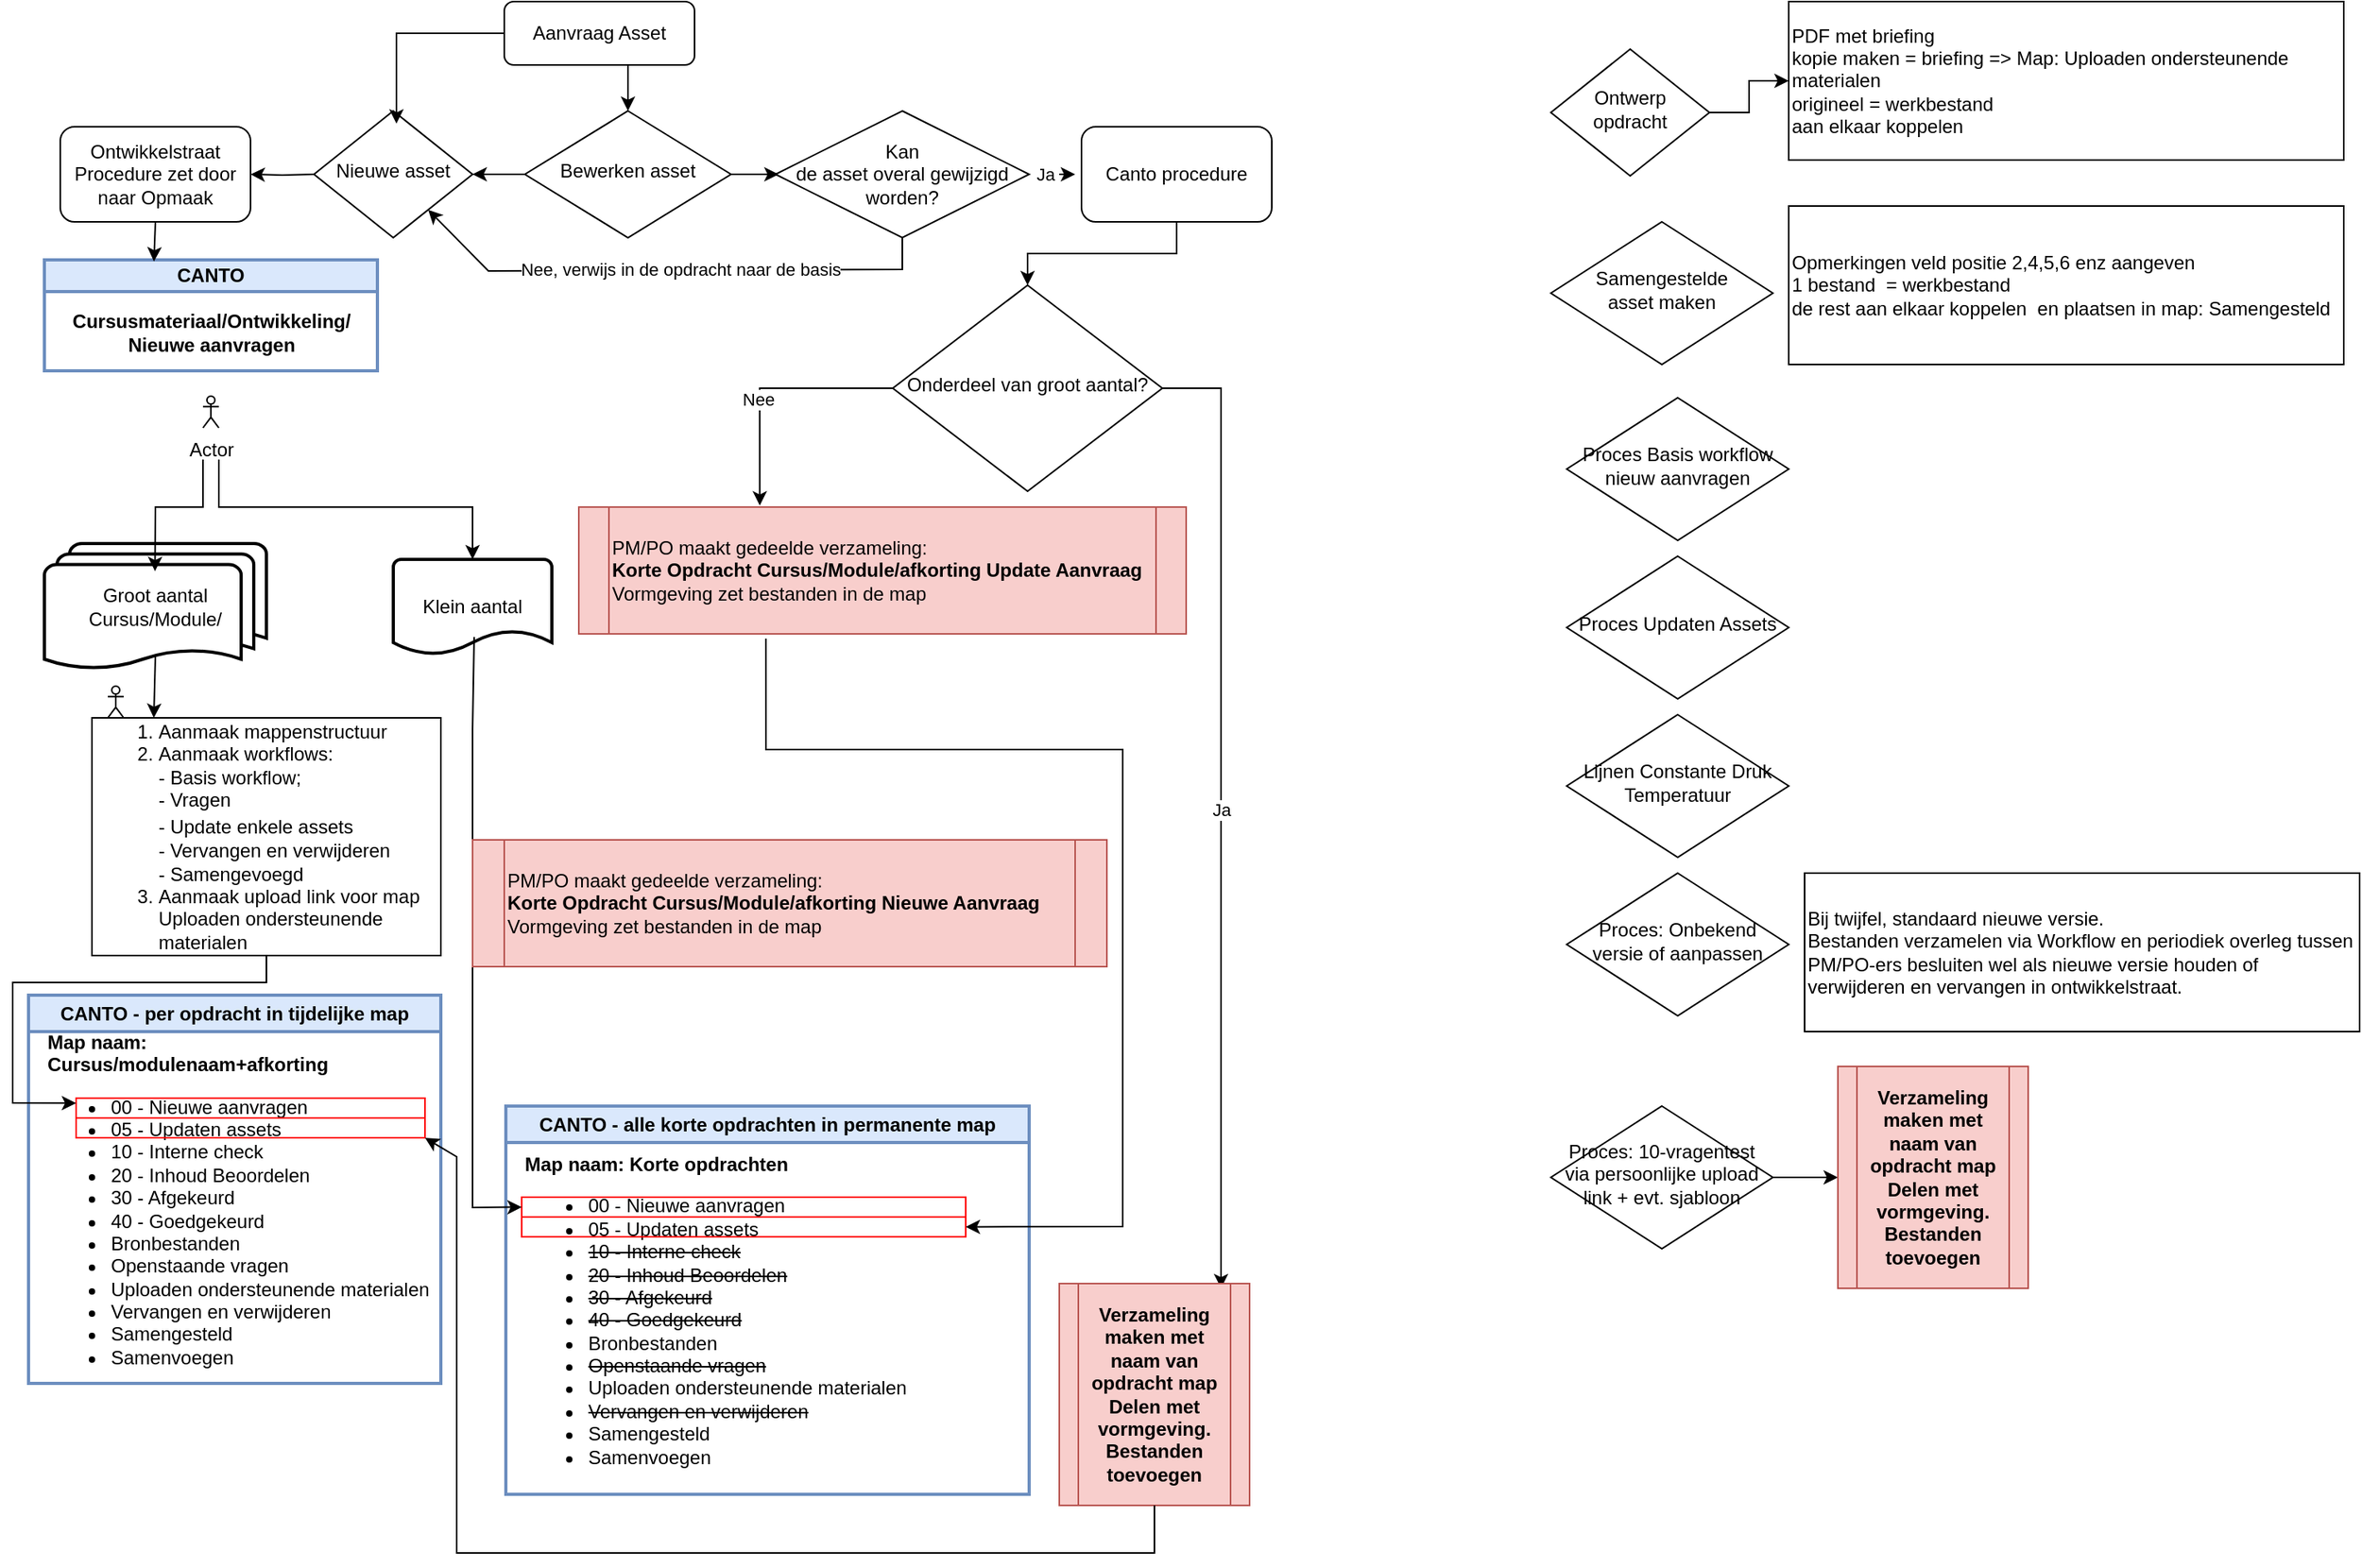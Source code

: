 <mxfile version="24.8.4" pages="2">
  <diagram id="C5RBs43oDa-KdzZeNtuy" name="Page-1">
    <mxGraphModel dx="1050" dy="625" grid="1" gridSize="10" guides="1" tooltips="1" connect="1" arrows="1" fold="1" page="1" pageScale="1" pageWidth="827" pageHeight="1169" math="0" shadow="0">
      <root>
        <mxCell id="WIyWlLk6GJQsqaUBKTNV-0" />
        <mxCell id="WIyWlLk6GJQsqaUBKTNV-1" parent="WIyWlLk6GJQsqaUBKTNV-0" />
        <mxCell id="WIyWlLk6GJQsqaUBKTNV-3" value="Aanvraag Asset" style="rounded=1;whiteSpace=wrap;html=1;fontSize=12;glass=0;strokeWidth=1;shadow=0;" parent="WIyWlLk6GJQsqaUBKTNV-1" vertex="1">
          <mxGeometry x="340" y="10" width="120" height="40" as="geometry" />
        </mxCell>
        <mxCell id="bW_z_8MoUmyPL9clS2c4-53" style="edgeStyle=orthogonalEdgeStyle;rounded=0;orthogonalLoop=1;jettySize=auto;html=1;exitX=1;exitY=0.5;exitDx=0;exitDy=0;entryX=0;entryY=0.5;entryDx=0;entryDy=0;" parent="WIyWlLk6GJQsqaUBKTNV-1" source="Tlpv36UatDwUw8dR6eWf-1" target="bW_z_8MoUmyPL9clS2c4-51" edge="1">
          <mxGeometry relative="1" as="geometry" />
        </mxCell>
        <mxCell id="Tlpv36UatDwUw8dR6eWf-1" value="Ontwerp opdracht" style="rhombus;whiteSpace=wrap;html=1;shadow=0;fontFamily=Helvetica;fontSize=12;align=center;strokeWidth=1;spacing=6;spacingTop=-4;" parent="WIyWlLk6GJQsqaUBKTNV-1" vertex="1">
          <mxGeometry x="1000" y="40" width="100" height="80" as="geometry" />
        </mxCell>
        <mxCell id="Tlpv36UatDwUw8dR6eWf-13" value="Onderdeel van groot aantal?" style="rhombus;whiteSpace=wrap;html=1;shadow=0;fontFamily=Helvetica;fontSize=12;align=center;strokeWidth=1;spacing=6;spacingTop=-4;" parent="WIyWlLk6GJQsqaUBKTNV-1" vertex="1">
          <mxGeometry x="585" y="189" width="170" height="130" as="geometry" />
        </mxCell>
        <mxCell id="Tlpv36UatDwUw8dR6eWf-15" value="Klein aantal" style="strokeWidth=2;html=1;shape=mxgraph.flowchart.document2;whiteSpace=wrap;size=0.25;" parent="WIyWlLk6GJQsqaUBKTNV-1" vertex="1">
          <mxGeometry x="270" y="362" width="100" height="60" as="geometry" />
        </mxCell>
        <mxCell id="bW_z_8MoUmyPL9clS2c4-41" style="edgeStyle=orthogonalEdgeStyle;rounded=0;orthogonalLoop=1;jettySize=auto;html=1;exitX=0;exitY=0.5;exitDx=0;exitDy=0;entryX=1;entryY=0.5;entryDx=0;entryDy=0;" parent="WIyWlLk6GJQsqaUBKTNV-1" target="Tlpv36UatDwUw8dR6eWf-20" edge="1">
          <mxGeometry relative="1" as="geometry">
            <mxPoint x="220" y="119" as="sourcePoint" />
          </mxGeometry>
        </mxCell>
        <mxCell id="Tlpv36UatDwUw8dR6eWf-17" value="Nieuwe asset" style="rhombus;whiteSpace=wrap;html=1;shadow=0;fontFamily=Helvetica;fontSize=12;align=center;strokeWidth=1;spacing=6;spacingTop=-4;" parent="WIyWlLk6GJQsqaUBKTNV-1" vertex="1">
          <mxGeometry x="220" y="79" width="100" height="80" as="geometry" />
        </mxCell>
        <mxCell id="Tlpv36UatDwUw8dR6eWf-14" value="&lt;div&gt;Groot aantal&lt;br&gt;&lt;/div&gt;Cursus/Module/" style="strokeWidth=2;html=1;shape=mxgraph.flowchart.multi-document;whiteSpace=wrap;" parent="WIyWlLk6GJQsqaUBKTNV-1" vertex="1">
          <mxGeometry x="50" y="352" width="140" height="80" as="geometry" />
        </mxCell>
        <mxCell id="Tlpv36UatDwUw8dR6eWf-19" value="Bewerken asset" style="rhombus;whiteSpace=wrap;html=1;shadow=0;fontFamily=Helvetica;fontSize=12;align=center;strokeWidth=1;spacing=6;spacingTop=-4;arcSize=20;" parent="WIyWlLk6GJQsqaUBKTNV-1" vertex="1">
          <mxGeometry x="353" y="79" width="130" height="80" as="geometry" />
        </mxCell>
        <mxCell id="Tlpv36UatDwUw8dR6eWf-20" value="Ontwikkelstraat Procedure zet door naar Opmaak" style="rounded=1;whiteSpace=wrap;html=1;fontSize=12;glass=0;strokeWidth=1;shadow=0;" parent="WIyWlLk6GJQsqaUBKTNV-1" vertex="1">
          <mxGeometry x="60" y="89" width="120" height="60" as="geometry" />
        </mxCell>
        <mxCell id="Tlpv36UatDwUw8dR6eWf-21" value="Canto procedure" style="rounded=1;whiteSpace=wrap;html=1;fontSize=12;glass=0;strokeWidth=1;shadow=0;" parent="WIyWlLk6GJQsqaUBKTNV-1" vertex="1">
          <mxGeometry x="704" y="89" width="120" height="60" as="geometry" />
        </mxCell>
        <mxCell id="bW_z_8MoUmyPL9clS2c4-0" value="CANTO - per opdracht in tijdelijke map" style="swimlane;whiteSpace=wrap;html=1;spacing=0;strokeWidth=2;fillColor=#dae8fc;strokeColor=#6c8ebf;" parent="WIyWlLk6GJQsqaUBKTNV-1" vertex="1">
          <mxGeometry x="40" y="637" width="260" height="245" as="geometry" />
        </mxCell>
        <mxCell id="bW_z_8MoUmyPL9clS2c4-1" value="&lt;span style=&quot;font-weight: 700; text-align: center; text-wrap: wrap; background-color: initial;&quot;&gt;Map naam: Cursus/modulenaam+afkorting&lt;/span&gt;&lt;br&gt;&lt;ul&gt;&lt;li&gt;00 - Nieuwe aanvragen&lt;/li&gt;&lt;li&gt;05 - Updaten assets&lt;/li&gt;&lt;li&gt;10 - Interne check&lt;/li&gt;&lt;li&gt;20 - Inhoud Beoordelen&lt;/li&gt;&lt;li&gt;30 - Afgekeurd&lt;/li&gt;&lt;li&gt;40 - Goedgekeurd&lt;/li&gt;&lt;li&gt;Bronbestanden&lt;/li&gt;&lt;li&gt;Openstaande vragen&lt;/li&gt;&lt;li&gt;Uploaden ondersteunende materialen&lt;/li&gt;&lt;li&gt;Vervangen en verwijderen&lt;/li&gt;&lt;li&gt;Samengesteld&lt;/li&gt;&lt;li&gt;Samenvoegen&lt;/li&gt;&lt;/ul&gt;" style="text;html=1;align=left;verticalAlign=middle;resizable=0;points=[];autosize=1;strokeColor=none;fillColor=none;" parent="bW_z_8MoUmyPL9clS2c4-0" vertex="1">
          <mxGeometry x="10" y="25" width="270" height="220" as="geometry" />
        </mxCell>
        <mxCell id="bW_z_8MoUmyPL9clS2c4-23" value="" style="rounded=0;whiteSpace=wrap;html=1;fillColor=none;strokeColor=#FF0000;" parent="bW_z_8MoUmyPL9clS2c4-0" vertex="1">
          <mxGeometry x="30" y="65" width="220" height="12.5" as="geometry" />
        </mxCell>
        <mxCell id="bW_z_8MoUmyPL9clS2c4-2" value="CANTO" style="swimlane;whiteSpace=wrap;html=1;startSize=20;strokeWidth=2;fillColor=#dae8fc;strokeColor=#6c8ebf;" parent="WIyWlLk6GJQsqaUBKTNV-1" vertex="1">
          <mxGeometry x="50" y="173" width="210" height="70" as="geometry" />
        </mxCell>
        <mxCell id="bW_z_8MoUmyPL9clS2c4-6" value="&lt;span style=&quot;font-weight: 700; text-wrap: wrap;&quot;&gt;Cursusmateriaal/&lt;/span&gt;&lt;span style=&quot;font-weight: 700; text-wrap: wrap; background-color: initial;&quot;&gt;Ontwikkeling/&lt;/span&gt;&lt;div style=&quot;font-weight: 700; text-wrap: wrap;&quot;&gt;Nieuwe aanvragen&lt;/div&gt;" style="text;html=1;align=center;verticalAlign=middle;resizable=0;points=[];autosize=1;strokeColor=none;fillColor=none;spacing=0;" parent="bW_z_8MoUmyPL9clS2c4-2" vertex="1">
          <mxGeometry x="10" y="26" width="190" height="40" as="geometry" />
        </mxCell>
        <mxCell id="bW_z_8MoUmyPL9clS2c4-7" value="CANTO - alle korte opdrachten in permanente map" style="swimlane;whiteSpace=wrap;html=1;spacing=0;strokeWidth=2;fillColor=#dae8fc;strokeColor=#6c8ebf;" parent="WIyWlLk6GJQsqaUBKTNV-1" vertex="1">
          <mxGeometry x="341" y="707" width="330" height="245" as="geometry" />
        </mxCell>
        <mxCell id="bW_z_8MoUmyPL9clS2c4-8" value="&lt;span style=&quot;font-weight: 700; text-align: center; text-wrap: wrap; background-color: initial;&quot;&gt;Map naam: Korte opdrachten&lt;/span&gt;&lt;br&gt;&lt;ul&gt;&lt;li&gt;00 - Nieuwe aanvragen&lt;/li&gt;&lt;li&gt;05 - Updaten assets&lt;/li&gt;&lt;li&gt;&lt;strike&gt;10 - Interne check&lt;/strike&gt;&lt;/li&gt;&lt;li&gt;&lt;strike&gt;20 - Inhoud Beoordelen&lt;/strike&gt;&lt;/li&gt;&lt;li&gt;&lt;strike&gt;30 - Afgekeurd&lt;/strike&gt;&lt;/li&gt;&lt;li&gt;&lt;strike&gt;40 - Goedgekeurd&lt;/strike&gt;&lt;/li&gt;&lt;li&gt;Bronbestanden&lt;/li&gt;&lt;li&gt;&lt;strike&gt;Openstaande vragen&lt;/strike&gt;&lt;/li&gt;&lt;li&gt;Uploaden ondersteunende materialen&lt;/li&gt;&lt;li&gt;&lt;strike&gt;Vervangen en verwijderen&lt;/strike&gt;&lt;/li&gt;&lt;li&gt;Samengesteld&lt;/li&gt;&lt;li&gt;Samenvoegen&lt;/li&gt;&lt;/ul&gt;" style="text;html=1;align=left;verticalAlign=middle;resizable=0;points=[];autosize=1;strokeColor=none;fillColor=none;" parent="bW_z_8MoUmyPL9clS2c4-7" vertex="1">
          <mxGeometry x="10" y="25" width="260" height="220" as="geometry" />
        </mxCell>
        <mxCell id="bW_z_8MoUmyPL9clS2c4-30" value="" style="rounded=0;whiteSpace=wrap;html=1;fillColor=none;strokeColor=#FF0000;" parent="bW_z_8MoUmyPL9clS2c4-7" vertex="1">
          <mxGeometry x="10" y="70" width="280" height="12.5" as="geometry" />
        </mxCell>
        <mxCell id="bW_z_8MoUmyPL9clS2c4-48" value="" style="rounded=0;whiteSpace=wrap;html=1;fillColor=none;strokeColor=#FF0000;" parent="bW_z_8MoUmyPL9clS2c4-7" vertex="1">
          <mxGeometry x="10" y="57.5" width="280" height="12.5" as="geometry" />
        </mxCell>
        <mxCell id="bW_z_8MoUmyPL9clS2c4-9" value="Actor" style="shape=umlActor;verticalLabelPosition=bottom;verticalAlign=top;html=1;outlineConnect=0;" parent="WIyWlLk6GJQsqaUBKTNV-1" vertex="1">
          <mxGeometry x="90" y="442" width="10" height="20" as="geometry" />
        </mxCell>
        <mxCell id="bW_z_8MoUmyPL9clS2c4-10" value="&lt;ol&gt;&lt;li&gt;Aanmaak mappenstructuur&lt;/li&gt;&lt;li&gt;Aanmaak workflows:&lt;br&gt;- Basis workflow;&lt;br&gt;- Vragen&lt;br&gt;- Update enkele assets&lt;a style=&quot;box-sizing: border-box; background-color: rgb(255, 255, 255); color: rgb(51, 51, 51); cursor: pointer; font-family: canto-font; font-size: 15px;&quot; class=&quot;accordion-toggle&quot; tabindex=&quot;0&quot;&gt;&lt;span style=&quot;box-sizing: border-box;&quot; class=&quot;ng-binding&quot;&gt;&lt;br&gt;&lt;/span&gt;&lt;/a&gt;- Vervangen en verwijderen&lt;br&gt;- Samengevoegd&lt;/li&gt;&lt;li&gt;Aanmaak upload link voor map Uploaden ondersteunende materialen&lt;/li&gt;&lt;/ol&gt;" style="rounded=0;whiteSpace=wrap;html=1;align=left;" parent="WIyWlLk6GJQsqaUBKTNV-1" vertex="1">
          <mxGeometry x="80" y="462" width="220" height="150" as="geometry" />
        </mxCell>
        <mxCell id="bW_z_8MoUmyPL9clS2c4-25" value="Ja" style="endArrow=classic;html=1;rounded=0;entryX=0.85;entryY=0.021;entryDx=0;entryDy=0;exitX=1;exitY=0.5;exitDx=0;exitDy=0;entryPerimeter=0;" parent="WIyWlLk6GJQsqaUBKTNV-1" source="Tlpv36UatDwUw8dR6eWf-13" target="bW_z_8MoUmyPL9clS2c4-24" edge="1">
          <mxGeometry width="50" height="50" relative="1" as="geometry">
            <mxPoint x="770" y="254" as="sourcePoint" />
            <mxPoint x="849" y="819.0" as="targetPoint" />
            <Array as="points">
              <mxPoint x="792" y="254" />
            </Array>
          </mxGeometry>
        </mxCell>
        <mxCell id="bW_z_8MoUmyPL9clS2c4-24" value="&lt;b&gt;Verzameling maken met naam van opdracht map&lt;/b&gt;&lt;div&gt;&lt;b&gt;Delen met vormgeving. Bestanden toevoegen&lt;/b&gt;&lt;/div&gt;" style="shape=process;whiteSpace=wrap;html=1;backgroundOutline=1;fillColor=#f8cecc;strokeColor=#b85450;" parent="WIyWlLk6GJQsqaUBKTNV-1" vertex="1">
          <mxGeometry x="690" y="819" width="120" height="140" as="geometry" />
        </mxCell>
        <mxCell id="bW_z_8MoUmyPL9clS2c4-27" value="" style="edgeStyle=orthogonalEdgeStyle;rounded=0;orthogonalLoop=1;jettySize=auto;html=1;exitX=0;exitY=0.5;exitDx=0;exitDy=0;entryX=0.298;entryY=-0.012;entryDx=0;entryDy=0;entryPerimeter=0;" parent="WIyWlLk6GJQsqaUBKTNV-1" source="Tlpv36UatDwUw8dR6eWf-13" target="bW_z_8MoUmyPL9clS2c4-92" edge="1">
          <mxGeometry relative="1" as="geometry">
            <mxPoint x="547" y="254" as="sourcePoint" />
            <mxPoint x="450" y="279" as="targetPoint" />
            <Array as="points">
              <mxPoint x="501" y="254" />
            </Array>
          </mxGeometry>
        </mxCell>
        <mxCell id="bW_z_8MoUmyPL9clS2c4-60" value="Nee" style="edgeLabel;html=1;align=center;verticalAlign=middle;resizable=0;points=[];" parent="bW_z_8MoUmyPL9clS2c4-27" vertex="1" connectable="0">
          <mxGeometry x="0.154" y="-1" relative="1" as="geometry">
            <mxPoint as="offset" />
          </mxGeometry>
        </mxCell>
        <mxCell id="bW_z_8MoUmyPL9clS2c4-32" value="" style="endArrow=classic;html=1;rounded=0;exitX=1;exitY=0.5;exitDx=0;exitDy=0;" parent="WIyWlLk6GJQsqaUBKTNV-1" edge="1">
          <mxGeometry width="50" height="50" relative="1" as="geometry">
            <mxPoint x="483" y="119" as="sourcePoint" />
            <mxPoint x="513" y="119" as="targetPoint" />
          </mxGeometry>
        </mxCell>
        <mxCell id="bW_z_8MoUmyPL9clS2c4-33" value="" style="endArrow=classic;html=1;rounded=0;entryX=0.5;entryY=0;entryDx=0;entryDy=0;exitX=0.5;exitY=1;exitDx=0;exitDy=0;" parent="WIyWlLk6GJQsqaUBKTNV-1" source="Tlpv36UatDwUw8dR6eWf-21" target="Tlpv36UatDwUw8dR6eWf-13" edge="1">
          <mxGeometry width="50" height="50" relative="1" as="geometry">
            <mxPoint x="681" y="159" as="sourcePoint" />
            <mxPoint x="440" y="319" as="targetPoint" />
            <Array as="points">
              <mxPoint x="764" y="169" />
              <mxPoint x="670" y="169" />
            </Array>
          </mxGeometry>
        </mxCell>
        <mxCell id="bW_z_8MoUmyPL9clS2c4-34" value="" style="endArrow=classic;html=1;rounded=0;exitX=0.51;exitY=0.817;exitDx=0;exitDy=0;exitPerimeter=0;entryX=0;entryY=0.5;entryDx=0;entryDy=0;" parent="WIyWlLk6GJQsqaUBKTNV-1" source="Tlpv36UatDwUw8dR6eWf-15" target="bW_z_8MoUmyPL9clS2c4-48" edge="1">
          <mxGeometry width="50" height="50" relative="1" as="geometry">
            <mxPoint x="330" y="462" as="sourcePoint" />
            <mxPoint x="330" y="759" as="targetPoint" />
            <Array as="points">
              <mxPoint x="320" y="469" />
              <mxPoint x="320" y="771" />
            </Array>
          </mxGeometry>
        </mxCell>
        <mxCell id="bW_z_8MoUmyPL9clS2c4-37" style="edgeStyle=orthogonalEdgeStyle;rounded=0;orthogonalLoop=1;jettySize=auto;html=1;exitX=0;exitY=0.5;exitDx=0;exitDy=0;entryX=0.52;entryY=0.1;entryDx=0;entryDy=0;entryPerimeter=0;" parent="WIyWlLk6GJQsqaUBKTNV-1" source="WIyWlLk6GJQsqaUBKTNV-3" target="Tlpv36UatDwUw8dR6eWf-17" edge="1">
          <mxGeometry relative="1" as="geometry" />
        </mxCell>
        <mxCell id="bW_z_8MoUmyPL9clS2c4-42" value="" style="endArrow=classic;html=1;rounded=0;entryX=0.498;entryY=0.218;entryDx=0;entryDy=0;entryPerimeter=0;" parent="WIyWlLk6GJQsqaUBKTNV-1" target="Tlpv36UatDwUw8dR6eWf-14" edge="1">
          <mxGeometry width="50" height="50" relative="1" as="geometry">
            <mxPoint x="150" y="299" as="sourcePoint" />
            <mxPoint x="60" y="279" as="targetPoint" />
            <Array as="points">
              <mxPoint x="150" y="329" />
              <mxPoint x="120" y="329" />
            </Array>
          </mxGeometry>
        </mxCell>
        <mxCell id="bW_z_8MoUmyPL9clS2c4-46" value="" style="endArrow=classic;html=1;rounded=0;entryX=0.5;entryY=0;entryDx=0;entryDy=0;entryPerimeter=0;" parent="WIyWlLk6GJQsqaUBKTNV-1" target="Tlpv36UatDwUw8dR6eWf-15" edge="1">
          <mxGeometry width="50" height="50" relative="1" as="geometry">
            <mxPoint x="160" y="299" as="sourcePoint" />
            <mxPoint x="440" y="319" as="targetPoint" />
            <Array as="points">
              <mxPoint x="160" y="329" />
              <mxPoint x="320" y="329" />
            </Array>
          </mxGeometry>
        </mxCell>
        <mxCell id="bW_z_8MoUmyPL9clS2c4-47" value="" style="rounded=0;whiteSpace=wrap;html=1;fillColor=none;strokeColor=#FF0000;" parent="WIyWlLk6GJQsqaUBKTNV-1" vertex="1">
          <mxGeometry x="70" y="714.5" width="220" height="12.5" as="geometry" />
        </mxCell>
        <mxCell id="bW_z_8MoUmyPL9clS2c4-49" value="Samengestelde&lt;div&gt;asset maken&lt;/div&gt;" style="rhombus;whiteSpace=wrap;html=1;shadow=0;fontFamily=Helvetica;fontSize=12;align=center;strokeWidth=1;spacing=6;spacingTop=-4;" parent="WIyWlLk6GJQsqaUBKTNV-1" vertex="1">
          <mxGeometry x="1000" y="149" width="140" height="90" as="geometry" />
        </mxCell>
        <mxCell id="bW_z_8MoUmyPL9clS2c4-51" value="PDF met briefing&lt;br&gt;kopie maken = briefing =&amp;gt; Map: Uploaden ondersteunende materialen&lt;div&gt;origineel = werkbestand&lt;/div&gt;&lt;div&gt;aan elkaar koppelen&lt;/div&gt;" style="rounded=0;whiteSpace=wrap;html=1;align=left;" parent="WIyWlLk6GJQsqaUBKTNV-1" vertex="1">
          <mxGeometry x="1150" y="10" width="350" height="100" as="geometry" />
        </mxCell>
        <mxCell id="bW_z_8MoUmyPL9clS2c4-54" value="Opmerkingen veld positie 2,4,5,6 enz aangeven&lt;br&gt;&lt;div&gt;1 bestand&amp;nbsp; = werkbestand&lt;/div&gt;&lt;div&gt;de rest aan elkaar koppelen&amp;nbsp; en plaatsen in map: Samengesteld&lt;/div&gt;" style="rounded=0;whiteSpace=wrap;html=1;align=left;" parent="WIyWlLk6GJQsqaUBKTNV-1" vertex="1">
          <mxGeometry x="1150" y="139" width="350" height="100" as="geometry" />
        </mxCell>
        <mxCell id="bW_z_8MoUmyPL9clS2c4-55" value="Proces Basis workflow nieuw aanvragen" style="rhombus;whiteSpace=wrap;html=1;shadow=0;fontFamily=Helvetica;fontSize=12;align=center;strokeWidth=1;spacing=6;spacingTop=-4;" parent="WIyWlLk6GJQsqaUBKTNV-1" vertex="1">
          <mxGeometry x="1010" y="260" width="140" height="90" as="geometry" />
        </mxCell>
        <mxCell id="bW_z_8MoUmyPL9clS2c4-56" value="Proces Updaten Assets" style="rhombus;whiteSpace=wrap;html=1;shadow=0;fontFamily=Helvetica;fontSize=12;align=center;strokeWidth=1;spacing=6;spacingTop=-4;" parent="WIyWlLk6GJQsqaUBKTNV-1" vertex="1">
          <mxGeometry x="1010" y="360" width="140" height="90" as="geometry" />
        </mxCell>
        <mxCell id="bW_z_8MoUmyPL9clS2c4-62" value="" style="endArrow=classic;html=1;rounded=0;exitX=0.308;exitY=1.038;exitDx=0;exitDy=0;entryX=1;entryY=0.5;entryDx=0;entryDy=0;exitPerimeter=0;" parent="WIyWlLk6GJQsqaUBKTNV-1" source="bW_z_8MoUmyPL9clS2c4-92" target="bW_z_8MoUmyPL9clS2c4-30" edge="1">
          <mxGeometry width="50" height="50" relative="1" as="geometry">
            <mxPoint x="572" y="482" as="sourcePoint" />
            <mxPoint x="772" y="772" as="targetPoint" />
            <Array as="points">
              <mxPoint x="505" y="482" />
              <mxPoint x="730" y="482" />
              <mxPoint x="730" y="783" />
            </Array>
          </mxGeometry>
        </mxCell>
        <mxCell id="bW_z_8MoUmyPL9clS2c4-63" value="Lijnen Constante Druk Temperatuur" style="rhombus;whiteSpace=wrap;html=1;shadow=0;fontFamily=Helvetica;fontSize=12;align=center;strokeWidth=1;spacing=6;spacingTop=-4;" parent="WIyWlLk6GJQsqaUBKTNV-1" vertex="1">
          <mxGeometry x="1010" y="460" width="140" height="90" as="geometry" />
        </mxCell>
        <mxCell id="bW_z_8MoUmyPL9clS2c4-64" value="Kan&lt;br/&gt;de asset overal gewijzigd worden?" style="rhombus;whiteSpace=wrap;html=1;" parent="WIyWlLk6GJQsqaUBKTNV-1" vertex="1">
          <mxGeometry x="511" y="79" width="160" height="80" as="geometry" />
        </mxCell>
        <mxCell id="bW_z_8MoUmyPL9clS2c4-65" value="" style="endArrow=classic;html=1;rounded=0;exitX=1;exitY=0.5;exitDx=0;exitDy=0;" parent="WIyWlLk6GJQsqaUBKTNV-1" edge="1">
          <mxGeometry width="50" height="50" relative="1" as="geometry">
            <mxPoint x="690" y="119" as="sourcePoint" />
            <mxPoint x="700" y="119" as="targetPoint" />
          </mxGeometry>
        </mxCell>
        <mxCell id="bW_z_8MoUmyPL9clS2c4-66" value="Ja" style="edgeLabel;html=1;align=center;verticalAlign=middle;resizable=0;points=[];" parent="bW_z_8MoUmyPL9clS2c4-65" vertex="1" connectable="0">
          <mxGeometry x="-0.124" y="-1" relative="1" as="geometry">
            <mxPoint x="-14" y="-1" as="offset" />
          </mxGeometry>
        </mxCell>
        <mxCell id="bW_z_8MoUmyPL9clS2c4-67" value="" style="endArrow=classic;html=1;rounded=0;" parent="WIyWlLk6GJQsqaUBKTNV-1" target="Tlpv36UatDwUw8dR6eWf-17" edge="1">
          <mxGeometry width="50" height="50" relative="1" as="geometry">
            <mxPoint x="591" y="159" as="sourcePoint" />
            <mxPoint x="290" y="150" as="targetPoint" />
            <Array as="points">
              <mxPoint x="591" y="179" />
              <mxPoint x="330" y="180" />
            </Array>
          </mxGeometry>
        </mxCell>
        <mxCell id="bW_z_8MoUmyPL9clS2c4-68" value="Nee, verwijs in de opdracht naar de basis" style="edgeLabel;html=1;align=center;verticalAlign=middle;resizable=0;points=[];" parent="bW_z_8MoUmyPL9clS2c4-67" vertex="1" connectable="0">
          <mxGeometry x="0.173" y="2" relative="1" as="geometry">
            <mxPoint x="36" y="-3" as="offset" />
          </mxGeometry>
        </mxCell>
        <mxCell id="bW_z_8MoUmyPL9clS2c4-69" value="" style="endArrow=classic;html=1;rounded=0;entryX=1;entryY=0.5;entryDx=0;entryDy=0;" parent="WIyWlLk6GJQsqaUBKTNV-1" source="bW_z_8MoUmyPL9clS2c4-24" edge="1">
          <mxGeometry width="50" height="50" relative="1" as="geometry">
            <mxPoint x="750" y="965.25" as="sourcePoint" />
            <mxPoint x="290" y="727" as="targetPoint" />
            <Array as="points">
              <mxPoint x="750" y="989" />
              <mxPoint x="310" y="989" />
              <mxPoint x="310" y="739" />
            </Array>
          </mxGeometry>
        </mxCell>
        <mxCell id="bW_z_8MoUmyPL9clS2c4-73" value="" style="endArrow=classic;html=1;rounded=0;exitX=0.5;exitY=0.88;exitDx=0;exitDy=0;exitPerimeter=0;" parent="WIyWlLk6GJQsqaUBKTNV-1" source="Tlpv36UatDwUw8dR6eWf-14" edge="1">
          <mxGeometry width="50" height="50" relative="1" as="geometry">
            <mxPoint x="450" y="662" as="sourcePoint" />
            <mxPoint x="119" y="462" as="targetPoint" />
          </mxGeometry>
        </mxCell>
        <mxCell id="bW_z_8MoUmyPL9clS2c4-74" value="" style="endArrow=classic;html=1;rounded=0;exitX=0.5;exitY=1;exitDx=0;exitDy=0;entryX=0;entryY=0.25;entryDx=0;entryDy=0;" parent="WIyWlLk6GJQsqaUBKTNV-1" source="bW_z_8MoUmyPL9clS2c4-10" target="bW_z_8MoUmyPL9clS2c4-23" edge="1">
          <mxGeometry width="50" height="50" relative="1" as="geometry">
            <mxPoint x="450" y="662" as="sourcePoint" />
            <mxPoint x="500" y="612" as="targetPoint" />
            <Array as="points">
              <mxPoint x="190" y="629" />
              <mxPoint x="30" y="629" />
              <mxPoint x="30" y="705" />
            </Array>
          </mxGeometry>
        </mxCell>
        <mxCell id="bW_z_8MoUmyPL9clS2c4-3" value="Actor" style="shape=umlActor;verticalLabelPosition=bottom;verticalAlign=top;html=1;outlineConnect=0;" parent="WIyWlLk6GJQsqaUBKTNV-1" vertex="1">
          <mxGeometry x="150" y="259" width="10" height="20" as="geometry" />
        </mxCell>
        <mxCell id="bW_z_8MoUmyPL9clS2c4-84" value="PM/PO maakt gedeelde verzameling:&lt;div&gt;&lt;b&gt;Korte Opdracht Cursus/Module/afkorting Nieuwe Aanvraag&lt;/b&gt;&lt;/div&gt;&lt;div&gt;Vormgeving zet bestanden in de map&lt;/div&gt;" style="shape=process;whiteSpace=wrap;html=1;backgroundOutline=1;align=left;size=0.05;fillColor=#f8cecc;strokeColor=#b85450;" parent="WIyWlLk6GJQsqaUBKTNV-1" vertex="1">
          <mxGeometry x="320" y="539" width="400" height="80" as="geometry" />
        </mxCell>
        <mxCell id="bW_z_8MoUmyPL9clS2c4-92" value="PM/PO maakt gedeelde verzameling:&lt;div&gt;&lt;b&gt;Korte Opdracht Cursus/Module/afkorting Update Aanvraag&lt;/b&gt;&lt;/div&gt;&lt;div&gt;Vormgeving zet bestanden in de map&lt;/div&gt;" style="shape=process;whiteSpace=wrap;html=1;backgroundOutline=1;align=left;size=0.05;fillColor=#f8cecc;strokeColor=#b85450;" parent="WIyWlLk6GJQsqaUBKTNV-1" vertex="1">
          <mxGeometry x="387" y="329" width="383" height="80" as="geometry" />
        </mxCell>
        <mxCell id="sJiykjnJDGiM6jpTWPgm-0" value="Proces: Onbekend versie of aanpassen" style="rhombus;whiteSpace=wrap;html=1;shadow=0;fontFamily=Helvetica;fontSize=12;align=center;strokeWidth=1;spacing=6;spacingTop=-4;" parent="WIyWlLk6GJQsqaUBKTNV-1" vertex="1">
          <mxGeometry x="1010" y="560" width="140" height="90" as="geometry" />
        </mxCell>
        <mxCell id="sJiykjnJDGiM6jpTWPgm-1" value="Bij twijfel, standaard nieuwe versie.&lt;div&gt;Bestanden verzamelen via Workflow en periodiek overleg tussen PM/PO-ers besluiten wel als nieuwe versie houden of verwijderen en vervangen in ontwikkelstraat.&lt;/div&gt;" style="rounded=0;whiteSpace=wrap;html=1;align=left;" parent="WIyWlLk6GJQsqaUBKTNV-1" vertex="1">
          <mxGeometry x="1160" y="560" width="350" height="100" as="geometry" />
        </mxCell>
        <mxCell id="GI00sXuxEmURydoH8-Nu-0" value="" style="endArrow=classic;html=1;rounded=0;entryX=0.329;entryY=0.014;entryDx=0;entryDy=0;entryPerimeter=0;" parent="WIyWlLk6GJQsqaUBKTNV-1" target="bW_z_8MoUmyPL9clS2c4-2" edge="1">
          <mxGeometry width="50" height="50" relative="1" as="geometry">
            <mxPoint x="120" y="149" as="sourcePoint" />
            <mxPoint x="170" y="99" as="targetPoint" />
          </mxGeometry>
        </mxCell>
        <mxCell id="GI00sXuxEmURydoH8-Nu-1" value="" style="endArrow=classic;html=1;rounded=0;exitX=0;exitY=0.5;exitDx=0;exitDy=0;entryX=1;entryY=0.5;entryDx=0;entryDy=0;" parent="WIyWlLk6GJQsqaUBKTNV-1" source="Tlpv36UatDwUw8dR6eWf-19" target="Tlpv36UatDwUw8dR6eWf-17" edge="1">
          <mxGeometry width="50" height="50" relative="1" as="geometry">
            <mxPoint x="540" y="439" as="sourcePoint" />
            <mxPoint x="590" y="389" as="targetPoint" />
          </mxGeometry>
        </mxCell>
        <mxCell id="GI00sXuxEmURydoH8-Nu-4" value="" style="endArrow=classic;html=1;rounded=0;entryX=0.5;entryY=0;entryDx=0;entryDy=0;" parent="WIyWlLk6GJQsqaUBKTNV-1" target="Tlpv36UatDwUw8dR6eWf-19" edge="1">
          <mxGeometry width="50" height="50" relative="1" as="geometry">
            <mxPoint x="418" y="50" as="sourcePoint" />
            <mxPoint x="590" y="389" as="targetPoint" />
          </mxGeometry>
        </mxCell>
        <mxCell id="mPeRwbGnTGUwlYSDcDEN-2" value="" style="edgeStyle=orthogonalEdgeStyle;rounded=0;orthogonalLoop=1;jettySize=auto;html=1;" edge="1" parent="WIyWlLk6GJQsqaUBKTNV-1" source="mPeRwbGnTGUwlYSDcDEN-0" target="mPeRwbGnTGUwlYSDcDEN-1">
          <mxGeometry relative="1" as="geometry" />
        </mxCell>
        <mxCell id="mPeRwbGnTGUwlYSDcDEN-0" value="Proces: 10-vragentest&lt;div&gt;via persoonlijke upload link + evt. sjabloon&lt;/div&gt;" style="rhombus;whiteSpace=wrap;html=1;shadow=0;fontFamily=Helvetica;fontSize=12;align=center;strokeWidth=1;spacing=6;spacingTop=-4;" vertex="1" parent="WIyWlLk6GJQsqaUBKTNV-1">
          <mxGeometry x="1000" y="707" width="140" height="90" as="geometry" />
        </mxCell>
        <mxCell id="mPeRwbGnTGUwlYSDcDEN-1" value="&lt;b&gt;Verzameling maken met naam van opdracht map&lt;/b&gt;&lt;div&gt;&lt;b&gt;Delen met vormgeving. Bestanden toevoegen&lt;/b&gt;&lt;/div&gt;" style="shape=process;whiteSpace=wrap;html=1;backgroundOutline=1;fillColor=#f8cecc;strokeColor=#b85450;" vertex="1" parent="WIyWlLk6GJQsqaUBKTNV-1">
          <mxGeometry x="1181" y="682" width="120" height="140" as="geometry" />
        </mxCell>
      </root>
    </mxGraphModel>
  </diagram>
  <diagram id="vCiIGmvjFXUHB2TXko9J" name="Pagina-2">
    <mxGraphModel dx="1050" dy="625" grid="1" gridSize="10" guides="1" tooltips="1" connect="1" arrows="1" fold="1" page="1" pageScale="1" pageWidth="1600" pageHeight="900" math="0" shadow="0">
      <root>
        <mxCell id="0" />
        <mxCell id="1" parent="0" />
        <mxCell id="fGXotkPrvBv1XOXYopZs-1" value="&lt;h1 style=&quot;margin-top: 0px;&quot;&gt;Procedure aanvraag asset buiten opdracht voor externe vormgever - beschikbaar maken asset&lt;/h1&gt;&lt;p&gt;Lorem ipsum dolor sit amet, consectetur adipisicing elit, sed do eiusmod tempor incididunt ut labore et dolore magna aliqua.&lt;/p&gt;" style="text;html=1;whiteSpace=wrap;overflow=hidden;rounded=0;" vertex="1" parent="1">
          <mxGeometry x="210" y="30" width="650" height="120" as="geometry" />
        </mxCell>
        <mxCell id="fGXotkPrvBv1XOXYopZs-2" value="Wat is het doel van de aanvraag?" style="rounded=0;whiteSpace=wrap;html=1;" vertex="1" parent="1">
          <mxGeometry x="350" y="130" width="310" height="60" as="geometry" />
        </mxCell>
        <mxCell id="fGXotkPrvBv1XOXYopZs-3" value="Updaten van bestaande asset die nog niet in de huidige opdracht is opgenomen" style="rounded=0;whiteSpace=wrap;html=1;" vertex="1" parent="1">
          <mxGeometry x="190" y="240" width="120" height="90" as="geometry" />
        </mxCell>
        <mxCell id="fGXotkPrvBv1XOXYopZs-4" value="Toevoegen aan bestaande grote opdracht" style="rounded=0;whiteSpace=wrap;html=1;" vertex="1" parent="1">
          <mxGeometry x="70" y="350" width="120" height="90" as="geometry" />
        </mxCell>
        <mxCell id="fGXotkPrvBv1XOXYopZs-5" value="Gebruiken als basis om een andere asset bij te werken" style="rounded=0;whiteSpace=wrap;html=1;" vertex="1" parent="1">
          <mxGeometry x="350" y="240" width="150" height="90" as="geometry" />
        </mxCell>
        <mxCell id="fGXotkPrvBv1XOXYopZs-6" value="In Cursumateriaal Portal" style="rounded=0;whiteSpace=wrap;html=1;" vertex="1" parent="1">
          <mxGeometry x="420" y="200" width="210" height="30" as="geometry" />
        </mxCell>
        <mxCell id="fGXotkPrvBv1XOXYopZs-7" value="Vertical Container" style="swimlane;whiteSpace=wrap;html=1;" vertex="1" parent="1">
          <mxGeometry x="570" y="810" width="200" height="200" as="geometry" />
        </mxCell>
        <mxCell id="fGXotkPrvBv1XOXYopZs-8" value="Welke map gebruiken?&lt;div&gt;Ondersteunende materialen&lt;/div&gt;" style="text;html=1;align=center;verticalAlign=middle;resizable=0;points=[];autosize=1;strokeColor=none;fillColor=none;" vertex="1" parent="fGXotkPrvBv1XOXYopZs-7">
          <mxGeometry x="15" y="33" width="170" height="40" as="geometry" />
        </mxCell>
        <mxCell id="fGXotkPrvBv1XOXYopZs-9" value="Vertical Container" style="swimlane;whiteSpace=wrap;html=1;startSize=30;" vertex="1" parent="1">
          <mxGeometry x="269" y="810" width="200" height="200" as="geometry" />
        </mxCell>
        <mxCell id="fGXotkPrvBv1XOXYopZs-10" value="Welke map gebruiken?&lt;div&gt;Bestaande Opdracht map&lt;/div&gt;&lt;div&gt;05-updaten Asset?&lt;/div&gt;" style="text;html=1;align=center;verticalAlign=middle;resizable=0;points=[];autosize=1;strokeColor=none;fillColor=none;" vertex="1" parent="fGXotkPrvBv1XOXYopZs-9">
          <mxGeometry x="20" y="50" width="160" height="60" as="geometry" />
        </mxCell>
        <mxCell id="fGXotkPrvBv1XOXYopZs-25" value="" style="shape=waypoint;sketch=0;size=6;pointerEvents=1;points=[];fillColor=default;resizable=0;rotatable=0;perimeter=centerPerimeter;snapToPoint=1;rounded=0;" vertex="1" parent="fGXotkPrvBv1XOXYopZs-9">
          <mxGeometry x="85" y="-10" width="20" height="20" as="geometry" />
        </mxCell>
        <mxCell id="fGXotkPrvBv1XOXYopZs-11" value="Verzameling aanmaken volgens conventie:&lt;div&gt;XXXXX&lt;/div&gt;" style="rounded=0;whiteSpace=wrap;html=1;" vertex="1" parent="1">
          <mxGeometry x="350" y="340" width="150" height="60" as="geometry" />
        </mxCell>
        <mxCell id="fGXotkPrvBv1XOXYopZs-13" value="Verzameling aanmaken volgens conventie:&lt;div&gt;XXXXX&lt;/div&gt;&lt;div&gt;en delen met vormgeving&lt;/div&gt;" style="rounded=0;whiteSpace=wrap;html=1;" vertex="1" parent="1">
          <mxGeometry x="70" y="450" width="150" height="60" as="geometry" />
        </mxCell>
        <mxCell id="fGXotkPrvBv1XOXYopZs-14" value="Assets aanvragen onder dezelfde naam - hoeft niet - gewoon klaarzetten in Werkmap" style="rounded=0;whiteSpace=wrap;html=1;fillColor=#f8cecc;strokeColor=#b85450;" vertex="1" parent="1">
          <mxGeometry x="670" y="460" width="150" height="60" as="geometry" />
        </mxCell>
        <mxCell id="fGXotkPrvBv1XOXYopZs-15" value="Vormgever geeft toestemming tot downloaden" style="rounded=0;whiteSpace=wrap;html=1;" vertex="1" parent="1">
          <mxGeometry x="79" y="616" width="150" height="60" as="geometry" />
        </mxCell>
        <mxCell id="fGXotkPrvBv1XOXYopZs-17" value="Actor" style="shape=umlActor;verticalLabelPosition=bottom;verticalAlign=top;html=1;outlineConnect=0;" vertex="1" parent="1">
          <mxGeometry x="20" y="440" width="30" height="60" as="geometry" />
        </mxCell>
        <mxCell id="fGXotkPrvBv1XOXYopZs-18" value="Actor" style="shape=umlActor;verticalLabelPosition=bottom;verticalAlign=top;html=1;outlineConnect=0;" vertex="1" parent="1">
          <mxGeometry x="36" y="740" width="30" height="60" as="geometry" />
        </mxCell>
        <mxCell id="fGXotkPrvBv1XOXYopZs-26" value="" style="edgeStyle=orthogonalEdgeStyle;rounded=0;orthogonalLoop=1;jettySize=auto;html=1;" edge="1" parent="1" source="fGXotkPrvBv1XOXYopZs-19" target="fGXotkPrvBv1XOXYopZs-25">
          <mxGeometry relative="1" as="geometry" />
        </mxCell>
        <mxCell id="fGXotkPrvBv1XOXYopZs-19" value="Vormgever plaatst de assets in de map" style="rounded=0;whiteSpace=wrap;html=1;" vertex="1" parent="1">
          <mxGeometry x="289" y="450" width="150" height="60" as="geometry" />
        </mxCell>
        <mxCell id="fGXotkPrvBv1XOXYopZs-20" value="Actor" style="shape=umlActor;verticalLabelPosition=bottom;verticalAlign=top;html=1;outlineConnect=0;" vertex="1" parent="1">
          <mxGeometry x="239" y="450" width="30" height="60" as="geometry" />
        </mxCell>
        <mxCell id="fGXotkPrvBv1XOXYopZs-21" value="Externe Vormgever download de assets en bewerkt ze" style="rounded=0;whiteSpace=wrap;html=1;" vertex="1" parent="1">
          <mxGeometry x="89" y="740" width="150" height="60" as="geometry" />
        </mxCell>
        <mxCell id="fGXotkPrvBv1XOXYopZs-22" value="Actor" style="shape=umlActor;verticalLabelPosition=bottom;verticalAlign=top;html=1;outlineConnect=0;" vertex="1" parent="1">
          <mxGeometry x="41" y="617" width="30" height="60" as="geometry" />
        </mxCell>
      </root>
    </mxGraphModel>
  </diagram>
</mxfile>

